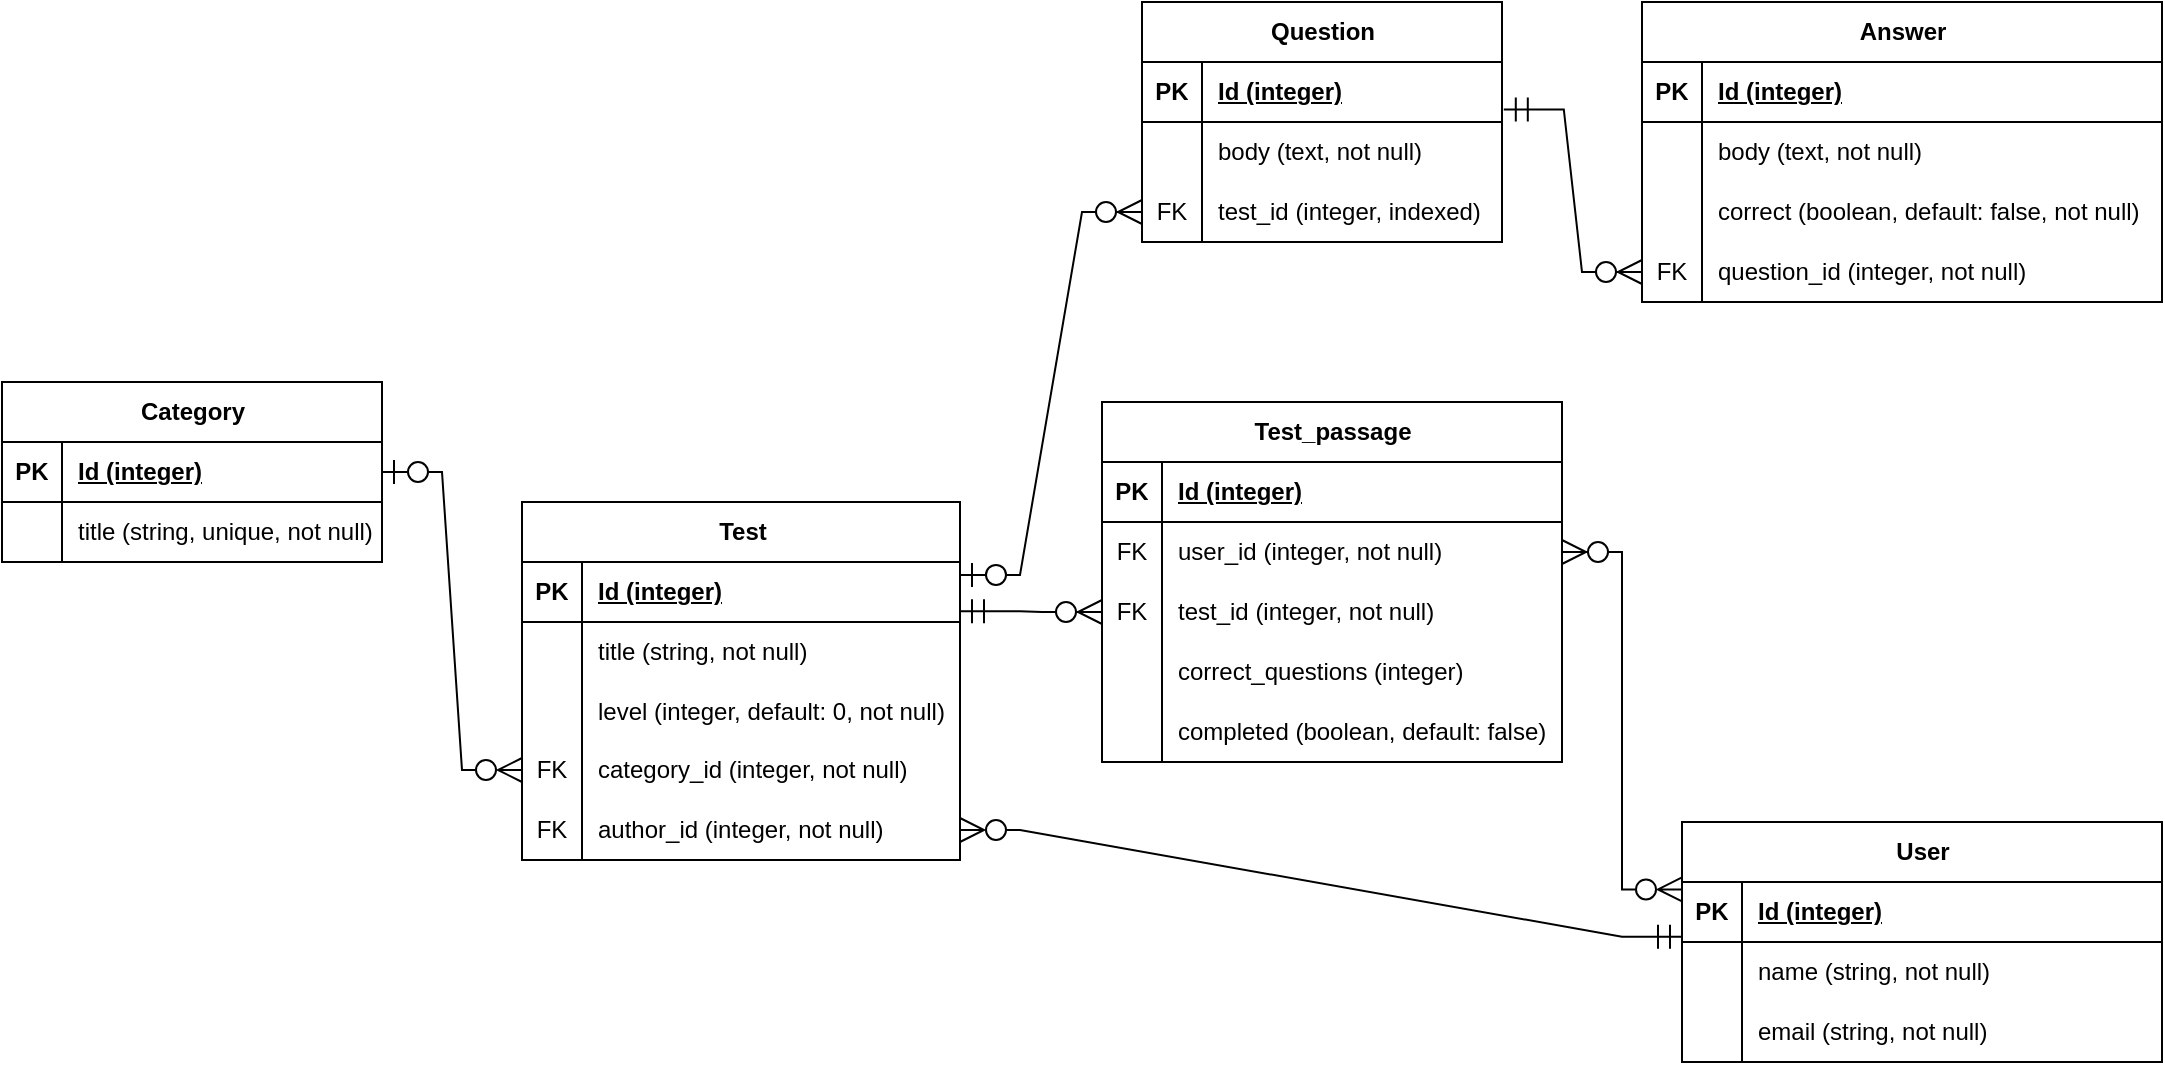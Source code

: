 <mxfile version="26.1.0">
  <diagram name="Page-1" id="e56a1550-8fbb-45ad-956c-1786394a9013">
    <mxGraphModel dx="1259" dy="696" grid="1" gridSize="10" guides="1" tooltips="1" connect="1" arrows="1" fold="1" page="1" pageScale="1" pageWidth="1100" pageHeight="850" background="none" math="0" shadow="0">
      <root>
        <mxCell id="0" />
        <mxCell id="1" parent="0" />
        <mxCell id="Br1r_Qng15Y52kOAk1Ea-1" value="Category" style="shape=table;startSize=30;container=1;collapsible=1;childLayout=tableLayout;fixedRows=1;rowLines=0;fontStyle=1;align=center;resizeLast=1;html=1;fontSize=12;" parent="1" vertex="1">
          <mxGeometry x="10" y="310" width="190" height="90" as="geometry" />
        </mxCell>
        <mxCell id="Br1r_Qng15Y52kOAk1Ea-2" value="" style="shape=tableRow;horizontal=0;startSize=0;swimlaneHead=0;swimlaneBody=0;fillColor=none;collapsible=0;dropTarget=0;points=[[0,0.5],[1,0.5]];portConstraint=eastwest;top=0;left=0;right=0;bottom=1;fontSize=12;" parent="Br1r_Qng15Y52kOAk1Ea-1" vertex="1">
          <mxGeometry y="30" width="190" height="30" as="geometry" />
        </mxCell>
        <mxCell id="Br1r_Qng15Y52kOAk1Ea-3" value="PK" style="shape=partialRectangle;connectable=0;fillColor=none;top=0;left=0;bottom=0;right=0;fontStyle=1;overflow=hidden;whiteSpace=wrap;html=1;fontSize=12;" parent="Br1r_Qng15Y52kOAk1Ea-2" vertex="1">
          <mxGeometry width="30" height="30" as="geometry">
            <mxRectangle width="30" height="30" as="alternateBounds" />
          </mxGeometry>
        </mxCell>
        <mxCell id="Br1r_Qng15Y52kOAk1Ea-4" value="Id (integer)" style="shape=partialRectangle;connectable=0;fillColor=none;top=0;left=0;bottom=0;right=0;align=left;spacingLeft=6;fontStyle=5;overflow=hidden;whiteSpace=wrap;html=1;fontSize=12;" parent="Br1r_Qng15Y52kOAk1Ea-2" vertex="1">
          <mxGeometry x="30" width="160" height="30" as="geometry">
            <mxRectangle width="160" height="30" as="alternateBounds" />
          </mxGeometry>
        </mxCell>
        <mxCell id="Br1r_Qng15Y52kOAk1Ea-5" value="" style="shape=tableRow;horizontal=0;startSize=0;swimlaneHead=0;swimlaneBody=0;fillColor=none;collapsible=0;dropTarget=0;points=[[0,0.5],[1,0.5]];portConstraint=eastwest;top=0;left=0;right=0;bottom=0;fontSize=12;" parent="Br1r_Qng15Y52kOAk1Ea-1" vertex="1">
          <mxGeometry y="60" width="190" height="30" as="geometry" />
        </mxCell>
        <mxCell id="Br1r_Qng15Y52kOAk1Ea-6" value="" style="shape=partialRectangle;connectable=0;fillColor=none;top=0;left=0;bottom=0;right=0;editable=1;overflow=hidden;whiteSpace=wrap;html=1;fontSize=12;" parent="Br1r_Qng15Y52kOAk1Ea-5" vertex="1">
          <mxGeometry width="30" height="30" as="geometry">
            <mxRectangle width="30" height="30" as="alternateBounds" />
          </mxGeometry>
        </mxCell>
        <mxCell id="Br1r_Qng15Y52kOAk1Ea-7" value="title (string, unique, not null)" style="shape=partialRectangle;connectable=0;fillColor=none;top=0;left=0;bottom=0;right=0;align=left;spacingLeft=6;overflow=hidden;whiteSpace=wrap;html=1;fontSize=12;" parent="Br1r_Qng15Y52kOAk1Ea-5" vertex="1">
          <mxGeometry x="30" width="160" height="30" as="geometry">
            <mxRectangle width="160" height="30" as="alternateBounds" />
          </mxGeometry>
        </mxCell>
        <mxCell id="Br1r_Qng15Y52kOAk1Ea-14" value="Test" style="shape=table;startSize=30;container=1;collapsible=1;childLayout=tableLayout;fixedRows=1;rowLines=0;fontStyle=1;align=center;resizeLast=1;html=1;fontSize=12;" parent="1" vertex="1">
          <mxGeometry x="270" y="370" width="219" height="179" as="geometry" />
        </mxCell>
        <mxCell id="Br1r_Qng15Y52kOAk1Ea-15" value="" style="shape=tableRow;horizontal=0;startSize=0;swimlaneHead=0;swimlaneBody=0;fillColor=none;collapsible=0;dropTarget=0;points=[[0,0.5],[1,0.5]];portConstraint=eastwest;top=0;left=0;right=0;bottom=1;fontSize=12;" parent="Br1r_Qng15Y52kOAk1Ea-14" vertex="1">
          <mxGeometry y="30" width="219" height="30" as="geometry" />
        </mxCell>
        <mxCell id="Br1r_Qng15Y52kOAk1Ea-16" value="PK" style="shape=partialRectangle;connectable=0;fillColor=none;top=0;left=0;bottom=0;right=0;fontStyle=1;overflow=hidden;whiteSpace=wrap;html=1;fontSize=12;" parent="Br1r_Qng15Y52kOAk1Ea-15" vertex="1">
          <mxGeometry width="30" height="30" as="geometry">
            <mxRectangle width="30" height="30" as="alternateBounds" />
          </mxGeometry>
        </mxCell>
        <mxCell id="Br1r_Qng15Y52kOAk1Ea-17" value="Id (integer)" style="shape=partialRectangle;connectable=0;fillColor=none;top=0;left=0;bottom=0;right=0;align=left;spacingLeft=6;fontStyle=5;overflow=hidden;whiteSpace=wrap;html=1;fontSize=12;" parent="Br1r_Qng15Y52kOAk1Ea-15" vertex="1">
          <mxGeometry x="30" width="189" height="30" as="geometry">
            <mxRectangle width="189" height="30" as="alternateBounds" />
          </mxGeometry>
        </mxCell>
        <mxCell id="Br1r_Qng15Y52kOAk1Ea-18" value="" style="shape=tableRow;horizontal=0;startSize=0;swimlaneHead=0;swimlaneBody=0;fillColor=none;collapsible=0;dropTarget=0;points=[[0,0.5],[1,0.5]];portConstraint=eastwest;top=0;left=0;right=0;bottom=0;fontSize=12;" parent="Br1r_Qng15Y52kOAk1Ea-14" vertex="1">
          <mxGeometry y="60" width="219" height="30" as="geometry" />
        </mxCell>
        <mxCell id="Br1r_Qng15Y52kOAk1Ea-19" value="" style="shape=partialRectangle;connectable=0;fillColor=none;top=0;left=0;bottom=0;right=0;editable=1;overflow=hidden;whiteSpace=wrap;html=1;fontSize=12;" parent="Br1r_Qng15Y52kOAk1Ea-18" vertex="1">
          <mxGeometry width="30" height="30" as="geometry">
            <mxRectangle width="30" height="30" as="alternateBounds" />
          </mxGeometry>
        </mxCell>
        <mxCell id="Br1r_Qng15Y52kOAk1Ea-20" value="title (string, not null)" style="shape=partialRectangle;connectable=0;fillColor=none;top=0;left=0;bottom=0;right=0;align=left;spacingLeft=6;overflow=hidden;whiteSpace=wrap;html=1;fontSize=12;" parent="Br1r_Qng15Y52kOAk1Ea-18" vertex="1">
          <mxGeometry x="30" width="189" height="30" as="geometry">
            <mxRectangle width="189" height="30" as="alternateBounds" />
          </mxGeometry>
        </mxCell>
        <mxCell id="Br1r_Qng15Y52kOAk1Ea-21" value="" style="shape=tableRow;horizontal=0;startSize=0;swimlaneHead=0;swimlaneBody=0;fillColor=none;collapsible=0;dropTarget=0;points=[[0,0.5],[1,0.5]];portConstraint=eastwest;top=0;left=0;right=0;bottom=0;fontSize=12;" parent="Br1r_Qng15Y52kOAk1Ea-14" vertex="1">
          <mxGeometry y="90" width="219" height="29" as="geometry" />
        </mxCell>
        <mxCell id="Br1r_Qng15Y52kOAk1Ea-22" value="" style="shape=partialRectangle;connectable=0;fillColor=none;top=0;left=0;bottom=0;right=0;editable=1;overflow=hidden;whiteSpace=wrap;html=1;fontSize=12;" parent="Br1r_Qng15Y52kOAk1Ea-21" vertex="1">
          <mxGeometry width="30" height="29" as="geometry">
            <mxRectangle width="30" height="29" as="alternateBounds" />
          </mxGeometry>
        </mxCell>
        <mxCell id="Br1r_Qng15Y52kOAk1Ea-23" value="level (integer, default: 0, not null)" style="shape=partialRectangle;connectable=0;fillColor=none;top=0;left=0;bottom=0;right=0;align=left;spacingLeft=6;overflow=hidden;whiteSpace=wrap;html=1;fontSize=12;" parent="Br1r_Qng15Y52kOAk1Ea-21" vertex="1">
          <mxGeometry x="30" width="189" height="29" as="geometry">
            <mxRectangle width="189" height="29" as="alternateBounds" />
          </mxGeometry>
        </mxCell>
        <mxCell id="Br1r_Qng15Y52kOAk1Ea-24" value="" style="shape=tableRow;horizontal=0;startSize=0;swimlaneHead=0;swimlaneBody=0;fillColor=none;collapsible=0;dropTarget=0;points=[[0,0.5],[1,0.5]];portConstraint=eastwest;top=0;left=0;right=0;bottom=0;fontSize=12;" parent="Br1r_Qng15Y52kOAk1Ea-14" vertex="1">
          <mxGeometry y="119" width="219" height="30" as="geometry" />
        </mxCell>
        <mxCell id="Br1r_Qng15Y52kOAk1Ea-25" value="FK" style="shape=partialRectangle;connectable=0;fillColor=none;top=0;left=0;bottom=0;right=0;editable=1;overflow=hidden;whiteSpace=wrap;html=1;fontSize=12;" parent="Br1r_Qng15Y52kOAk1Ea-24" vertex="1">
          <mxGeometry width="30" height="30" as="geometry">
            <mxRectangle width="30" height="30" as="alternateBounds" />
          </mxGeometry>
        </mxCell>
        <mxCell id="Br1r_Qng15Y52kOAk1Ea-26" value="category_id (integer, not null)" style="shape=partialRectangle;connectable=0;fillColor=none;top=0;left=0;bottom=0;right=0;align=left;spacingLeft=6;overflow=hidden;whiteSpace=wrap;html=1;fontSize=12;" parent="Br1r_Qng15Y52kOAk1Ea-24" vertex="1">
          <mxGeometry x="30" width="189" height="30" as="geometry">
            <mxRectangle width="189" height="30" as="alternateBounds" />
          </mxGeometry>
        </mxCell>
        <mxCell id="4E7Y_DdD3SAil00JkKj9-86" style="shape=tableRow;horizontal=0;startSize=0;swimlaneHead=0;swimlaneBody=0;fillColor=none;collapsible=0;dropTarget=0;points=[[0,0.5],[1,0.5]];portConstraint=eastwest;top=0;left=0;right=0;bottom=0;fontSize=12;" vertex="1" parent="Br1r_Qng15Y52kOAk1Ea-14">
          <mxGeometry y="149" width="219" height="30" as="geometry" />
        </mxCell>
        <mxCell id="4E7Y_DdD3SAil00JkKj9-87" value="FK" style="shape=partialRectangle;connectable=0;fillColor=none;top=0;left=0;bottom=0;right=0;editable=1;overflow=hidden;whiteSpace=wrap;html=1;fontSize=12;" vertex="1" parent="4E7Y_DdD3SAil00JkKj9-86">
          <mxGeometry width="30" height="30" as="geometry">
            <mxRectangle width="30" height="30" as="alternateBounds" />
          </mxGeometry>
        </mxCell>
        <mxCell id="4E7Y_DdD3SAil00JkKj9-88" value="author_id (integer, not null)" style="shape=partialRectangle;connectable=0;fillColor=none;top=0;left=0;bottom=0;right=0;align=left;spacingLeft=6;overflow=hidden;whiteSpace=wrap;html=1;fontSize=12;" vertex="1" parent="4E7Y_DdD3SAil00JkKj9-86">
          <mxGeometry x="30" width="189" height="30" as="geometry">
            <mxRectangle width="189" height="30" as="alternateBounds" />
          </mxGeometry>
        </mxCell>
        <mxCell id="Br1r_Qng15Y52kOAk1Ea-27" value="" style="edgeStyle=entityRelationEdgeStyle;fontSize=12;html=1;endArrow=ERzeroToMany;startArrow=ERzeroToOne;rounded=0;entryX=0;entryY=0.5;entryDx=0;entryDy=0;exitX=1;exitY=0.5;exitDx=0;exitDy=0;startFill=0;endFill=0;startSize=10;endSize=10;" parent="1" source="Br1r_Qng15Y52kOAk1Ea-2" target="Br1r_Qng15Y52kOAk1Ea-24" edge="1">
          <mxGeometry width="100" height="100" relative="1" as="geometry">
            <mxPoint x="240" y="359" as="sourcePoint" />
            <mxPoint x="380" y="331" as="targetPoint" />
          </mxGeometry>
        </mxCell>
        <mxCell id="Br1r_Qng15Y52kOAk1Ea-28" value="Question" style="shape=table;startSize=30;container=1;collapsible=1;childLayout=tableLayout;fixedRows=1;rowLines=0;fontStyle=1;align=center;resizeLast=1;html=1;fontSize=12;" parent="1" vertex="1">
          <mxGeometry x="580" y="120" width="180" height="120" as="geometry" />
        </mxCell>
        <mxCell id="Br1r_Qng15Y52kOAk1Ea-29" value="" style="shape=tableRow;horizontal=0;startSize=0;swimlaneHead=0;swimlaneBody=0;fillColor=none;collapsible=0;dropTarget=0;points=[[0,0.5],[1,0.5]];portConstraint=eastwest;top=0;left=0;right=0;bottom=1;fontSize=12;" parent="Br1r_Qng15Y52kOAk1Ea-28" vertex="1">
          <mxGeometry y="30" width="180" height="30" as="geometry" />
        </mxCell>
        <mxCell id="Br1r_Qng15Y52kOAk1Ea-30" value="PK" style="shape=partialRectangle;connectable=0;fillColor=none;top=0;left=0;bottom=0;right=0;fontStyle=1;overflow=hidden;whiteSpace=wrap;html=1;fontSize=12;" parent="Br1r_Qng15Y52kOAk1Ea-29" vertex="1">
          <mxGeometry width="30" height="30" as="geometry">
            <mxRectangle width="30" height="30" as="alternateBounds" />
          </mxGeometry>
        </mxCell>
        <mxCell id="Br1r_Qng15Y52kOAk1Ea-31" value="Id (integer)" style="shape=partialRectangle;connectable=0;fillColor=none;top=0;left=0;bottom=0;right=0;align=left;spacingLeft=6;fontStyle=5;overflow=hidden;whiteSpace=wrap;html=1;fontSize=12;" parent="Br1r_Qng15Y52kOAk1Ea-29" vertex="1">
          <mxGeometry x="30" width="150" height="30" as="geometry">
            <mxRectangle width="150" height="30" as="alternateBounds" />
          </mxGeometry>
        </mxCell>
        <mxCell id="Br1r_Qng15Y52kOAk1Ea-32" value="" style="shape=tableRow;horizontal=0;startSize=0;swimlaneHead=0;swimlaneBody=0;fillColor=none;collapsible=0;dropTarget=0;points=[[0,0.5],[1,0.5]];portConstraint=eastwest;top=0;left=0;right=0;bottom=0;fontSize=12;" parent="Br1r_Qng15Y52kOAk1Ea-28" vertex="1">
          <mxGeometry y="60" width="180" height="30" as="geometry" />
        </mxCell>
        <mxCell id="Br1r_Qng15Y52kOAk1Ea-33" value="" style="shape=partialRectangle;connectable=0;fillColor=none;top=0;left=0;bottom=0;right=0;editable=1;overflow=hidden;whiteSpace=wrap;html=1;fontSize=12;" parent="Br1r_Qng15Y52kOAk1Ea-32" vertex="1">
          <mxGeometry width="30" height="30" as="geometry">
            <mxRectangle width="30" height="30" as="alternateBounds" />
          </mxGeometry>
        </mxCell>
        <mxCell id="Br1r_Qng15Y52kOAk1Ea-34" value="body (text, not null)" style="shape=partialRectangle;connectable=0;fillColor=none;top=0;left=0;bottom=0;right=0;align=left;spacingLeft=6;overflow=hidden;whiteSpace=wrap;html=1;fontSize=12;" parent="Br1r_Qng15Y52kOAk1Ea-32" vertex="1">
          <mxGeometry x="30" width="150" height="30" as="geometry">
            <mxRectangle width="150" height="30" as="alternateBounds" />
          </mxGeometry>
        </mxCell>
        <mxCell id="Br1r_Qng15Y52kOAk1Ea-35" value="" style="shape=tableRow;horizontal=0;startSize=0;swimlaneHead=0;swimlaneBody=0;fillColor=none;collapsible=0;dropTarget=0;points=[[0,0.5],[1,0.5]];portConstraint=eastwest;top=0;left=0;right=0;bottom=0;fontSize=12;" parent="Br1r_Qng15Y52kOAk1Ea-28" vertex="1">
          <mxGeometry y="90" width="180" height="30" as="geometry" />
        </mxCell>
        <mxCell id="Br1r_Qng15Y52kOAk1Ea-36" value="FK" style="shape=partialRectangle;connectable=0;fillColor=none;top=0;left=0;bottom=0;right=0;editable=1;overflow=hidden;whiteSpace=wrap;html=1;fontSize=12;" parent="Br1r_Qng15Y52kOAk1Ea-35" vertex="1">
          <mxGeometry width="30" height="30" as="geometry">
            <mxRectangle width="30" height="30" as="alternateBounds" />
          </mxGeometry>
        </mxCell>
        <mxCell id="Br1r_Qng15Y52kOAk1Ea-37" value="test_id (integer, indexed)" style="shape=partialRectangle;connectable=0;fillColor=none;top=0;left=0;bottom=0;right=0;align=left;spacingLeft=6;overflow=hidden;whiteSpace=wrap;html=1;fontSize=12;" parent="Br1r_Qng15Y52kOAk1Ea-35" vertex="1">
          <mxGeometry x="30" width="150" height="30" as="geometry">
            <mxRectangle width="150" height="30" as="alternateBounds" />
          </mxGeometry>
        </mxCell>
        <mxCell id="Br1r_Qng15Y52kOAk1Ea-55" value="User" style="shape=table;startSize=30;container=1;collapsible=1;childLayout=tableLayout;fixedRows=1;rowLines=0;fontStyle=1;align=center;resizeLast=1;html=1;fontSize=12;" parent="1" vertex="1">
          <mxGeometry x="850" y="530" width="240" height="120" as="geometry" />
        </mxCell>
        <mxCell id="Br1r_Qng15Y52kOAk1Ea-56" value="" style="shape=tableRow;horizontal=0;startSize=0;swimlaneHead=0;swimlaneBody=0;fillColor=none;collapsible=0;dropTarget=0;points=[[0,0.5],[1,0.5]];portConstraint=eastwest;top=0;left=0;right=0;bottom=1;fontSize=12;" parent="Br1r_Qng15Y52kOAk1Ea-55" vertex="1">
          <mxGeometry y="30" width="240" height="30" as="geometry" />
        </mxCell>
        <mxCell id="Br1r_Qng15Y52kOAk1Ea-57" value="PK" style="shape=partialRectangle;connectable=0;fillColor=none;top=0;left=0;bottom=0;right=0;fontStyle=1;overflow=hidden;whiteSpace=wrap;html=1;fontSize=12;" parent="Br1r_Qng15Y52kOAk1Ea-56" vertex="1">
          <mxGeometry width="30" height="30" as="geometry">
            <mxRectangle width="30" height="30" as="alternateBounds" />
          </mxGeometry>
        </mxCell>
        <mxCell id="Br1r_Qng15Y52kOAk1Ea-58" value="Id (integer)" style="shape=partialRectangle;connectable=0;fillColor=none;top=0;left=0;bottom=0;right=0;align=left;spacingLeft=6;fontStyle=5;overflow=hidden;whiteSpace=wrap;html=1;fontSize=12;" parent="Br1r_Qng15Y52kOAk1Ea-56" vertex="1">
          <mxGeometry x="30" width="210" height="30" as="geometry">
            <mxRectangle width="210" height="30" as="alternateBounds" />
          </mxGeometry>
        </mxCell>
        <mxCell id="Br1r_Qng15Y52kOAk1Ea-59" value="" style="shape=tableRow;horizontal=0;startSize=0;swimlaneHead=0;swimlaneBody=0;fillColor=none;collapsible=0;dropTarget=0;points=[[0,0.5],[1,0.5]];portConstraint=eastwest;top=0;left=0;right=0;bottom=0;fontSize=12;" parent="Br1r_Qng15Y52kOAk1Ea-55" vertex="1">
          <mxGeometry y="60" width="240" height="30" as="geometry" />
        </mxCell>
        <mxCell id="Br1r_Qng15Y52kOAk1Ea-60" value="" style="shape=partialRectangle;connectable=0;fillColor=none;top=0;left=0;bottom=0;right=0;editable=1;overflow=hidden;whiteSpace=wrap;html=1;fontSize=12;" parent="Br1r_Qng15Y52kOAk1Ea-59" vertex="1">
          <mxGeometry width="30" height="30" as="geometry">
            <mxRectangle width="30" height="30" as="alternateBounds" />
          </mxGeometry>
        </mxCell>
        <mxCell id="Br1r_Qng15Y52kOAk1Ea-61" value="name (string, not null)" style="shape=partialRectangle;connectable=0;fillColor=none;top=0;left=0;bottom=0;right=0;align=left;spacingLeft=6;overflow=hidden;whiteSpace=wrap;html=1;fontSize=12;" parent="Br1r_Qng15Y52kOAk1Ea-59" vertex="1">
          <mxGeometry x="30" width="210" height="30" as="geometry">
            <mxRectangle width="210" height="30" as="alternateBounds" />
          </mxGeometry>
        </mxCell>
        <mxCell id="Br1r_Qng15Y52kOAk1Ea-62" value="" style="shape=tableRow;horizontal=0;startSize=0;swimlaneHead=0;swimlaneBody=0;fillColor=none;collapsible=0;dropTarget=0;points=[[0,0.5],[1,0.5]];portConstraint=eastwest;top=0;left=0;right=0;bottom=0;fontSize=12;" parent="Br1r_Qng15Y52kOAk1Ea-55" vertex="1">
          <mxGeometry y="90" width="240" height="30" as="geometry" />
        </mxCell>
        <mxCell id="Br1r_Qng15Y52kOAk1Ea-63" value="" style="shape=partialRectangle;connectable=0;fillColor=none;top=0;left=0;bottom=0;right=0;editable=1;overflow=hidden;whiteSpace=wrap;html=1;fontSize=12;" parent="Br1r_Qng15Y52kOAk1Ea-62" vertex="1">
          <mxGeometry width="30" height="30" as="geometry">
            <mxRectangle width="30" height="30" as="alternateBounds" />
          </mxGeometry>
        </mxCell>
        <mxCell id="Br1r_Qng15Y52kOAk1Ea-64" value="email (string, not null)" style="shape=partialRectangle;connectable=0;fillColor=none;top=0;left=0;bottom=0;right=0;align=left;spacingLeft=6;overflow=hidden;whiteSpace=wrap;html=1;fontSize=12;" parent="Br1r_Qng15Y52kOAk1Ea-62" vertex="1">
          <mxGeometry x="30" width="210" height="30" as="geometry">
            <mxRectangle width="210" height="30" as="alternateBounds" />
          </mxGeometry>
        </mxCell>
        <mxCell id="4E7Y_DdD3SAil00JkKj9-14" value="Test_passage" style="shape=table;startSize=30;container=1;collapsible=1;childLayout=tableLayout;fixedRows=1;rowLines=0;fontStyle=1;align=center;resizeLast=1;html=1;fontSize=12;" vertex="1" parent="1">
          <mxGeometry x="560" y="320" width="230" height="180" as="geometry" />
        </mxCell>
        <mxCell id="4E7Y_DdD3SAil00JkKj9-15" value="" style="shape=tableRow;horizontal=0;startSize=0;swimlaneHead=0;swimlaneBody=0;fillColor=none;collapsible=0;dropTarget=0;points=[[0,0.5],[1,0.5]];portConstraint=eastwest;top=0;left=0;right=0;bottom=1;fontSize=12;" vertex="1" parent="4E7Y_DdD3SAil00JkKj9-14">
          <mxGeometry y="30" width="230" height="30" as="geometry" />
        </mxCell>
        <mxCell id="4E7Y_DdD3SAil00JkKj9-16" value="PK" style="shape=partialRectangle;connectable=0;fillColor=none;top=0;left=0;bottom=0;right=0;fontStyle=1;overflow=hidden;whiteSpace=wrap;html=1;fontSize=12;" vertex="1" parent="4E7Y_DdD3SAil00JkKj9-15">
          <mxGeometry width="30" height="30" as="geometry">
            <mxRectangle width="30" height="30" as="alternateBounds" />
          </mxGeometry>
        </mxCell>
        <mxCell id="4E7Y_DdD3SAil00JkKj9-17" value="Id (integer)" style="shape=partialRectangle;connectable=0;fillColor=none;top=0;left=0;bottom=0;right=0;align=left;spacingLeft=6;fontStyle=5;overflow=hidden;whiteSpace=wrap;html=1;fontSize=12;" vertex="1" parent="4E7Y_DdD3SAil00JkKj9-15">
          <mxGeometry x="30" width="200" height="30" as="geometry">
            <mxRectangle width="200" height="30" as="alternateBounds" />
          </mxGeometry>
        </mxCell>
        <mxCell id="4E7Y_DdD3SAil00JkKj9-18" value="" style="shape=tableRow;horizontal=0;startSize=0;swimlaneHead=0;swimlaneBody=0;fillColor=none;collapsible=0;dropTarget=0;points=[[0,0.5],[1,0.5]];portConstraint=eastwest;top=0;left=0;right=0;bottom=0;fontSize=12;" vertex="1" parent="4E7Y_DdD3SAil00JkKj9-14">
          <mxGeometry y="60" width="230" height="30" as="geometry" />
        </mxCell>
        <mxCell id="4E7Y_DdD3SAil00JkKj9-19" value="FK" style="shape=partialRectangle;connectable=0;fillColor=none;top=0;left=0;bottom=0;right=0;editable=1;overflow=hidden;whiteSpace=wrap;html=1;fontSize=12;" vertex="1" parent="4E7Y_DdD3SAil00JkKj9-18">
          <mxGeometry width="30" height="30" as="geometry">
            <mxRectangle width="30" height="30" as="alternateBounds" />
          </mxGeometry>
        </mxCell>
        <mxCell id="4E7Y_DdD3SAil00JkKj9-20" value="user_id (integer, not null)" style="shape=partialRectangle;connectable=0;fillColor=none;top=0;left=0;bottom=0;right=0;align=left;spacingLeft=6;overflow=hidden;whiteSpace=wrap;html=1;fontSize=12;" vertex="1" parent="4E7Y_DdD3SAil00JkKj9-18">
          <mxGeometry x="30" width="200" height="30" as="geometry">
            <mxRectangle width="200" height="30" as="alternateBounds" />
          </mxGeometry>
        </mxCell>
        <mxCell id="4E7Y_DdD3SAil00JkKj9-21" value="" style="shape=tableRow;horizontal=0;startSize=0;swimlaneHead=0;swimlaneBody=0;fillColor=none;collapsible=0;dropTarget=0;points=[[0,0.5],[1,0.5]];portConstraint=eastwest;top=0;left=0;right=0;bottom=0;fontSize=12;" vertex="1" parent="4E7Y_DdD3SAil00JkKj9-14">
          <mxGeometry y="90" width="230" height="30" as="geometry" />
        </mxCell>
        <mxCell id="4E7Y_DdD3SAil00JkKj9-22" value="FK" style="shape=partialRectangle;connectable=0;fillColor=none;top=0;left=0;bottom=0;right=0;editable=1;overflow=hidden;whiteSpace=wrap;html=1;fontSize=12;" vertex="1" parent="4E7Y_DdD3SAil00JkKj9-21">
          <mxGeometry width="30" height="30" as="geometry">
            <mxRectangle width="30" height="30" as="alternateBounds" />
          </mxGeometry>
        </mxCell>
        <mxCell id="4E7Y_DdD3SAil00JkKj9-23" value="test_id (integer, not null)" style="shape=partialRectangle;connectable=0;fillColor=none;top=0;left=0;bottom=0;right=0;align=left;spacingLeft=6;overflow=hidden;whiteSpace=wrap;html=1;fontSize=12;" vertex="1" parent="4E7Y_DdD3SAil00JkKj9-21">
          <mxGeometry x="30" width="200" height="30" as="geometry">
            <mxRectangle width="200" height="30" as="alternateBounds" />
          </mxGeometry>
        </mxCell>
        <mxCell id="4E7Y_DdD3SAil00JkKj9-24" value="" style="shape=tableRow;horizontal=0;startSize=0;swimlaneHead=0;swimlaneBody=0;fillColor=none;collapsible=0;dropTarget=0;points=[[0,0.5],[1,0.5]];portConstraint=eastwest;top=0;left=0;right=0;bottom=0;fontSize=12;" vertex="1" parent="4E7Y_DdD3SAil00JkKj9-14">
          <mxGeometry y="120" width="230" height="30" as="geometry" />
        </mxCell>
        <mxCell id="4E7Y_DdD3SAil00JkKj9-25" value="" style="shape=partialRectangle;connectable=0;fillColor=none;top=0;left=0;bottom=0;right=0;editable=1;overflow=hidden;whiteSpace=wrap;html=1;fontSize=12;" vertex="1" parent="4E7Y_DdD3SAil00JkKj9-24">
          <mxGeometry width="30" height="30" as="geometry">
            <mxRectangle width="30" height="30" as="alternateBounds" />
          </mxGeometry>
        </mxCell>
        <mxCell id="4E7Y_DdD3SAil00JkKj9-26" value="correct_questions (integer)" style="shape=partialRectangle;connectable=0;fillColor=none;top=0;left=0;bottom=0;right=0;align=left;spacingLeft=6;overflow=hidden;whiteSpace=wrap;html=1;fontSize=12;" vertex="1" parent="4E7Y_DdD3SAil00JkKj9-24">
          <mxGeometry x="30" width="200" height="30" as="geometry">
            <mxRectangle width="200" height="30" as="alternateBounds" />
          </mxGeometry>
        </mxCell>
        <mxCell id="4E7Y_DdD3SAil00JkKj9-95" style="shape=tableRow;horizontal=0;startSize=0;swimlaneHead=0;swimlaneBody=0;fillColor=none;collapsible=0;dropTarget=0;points=[[0,0.5],[1,0.5]];portConstraint=eastwest;top=0;left=0;right=0;bottom=0;fontSize=12;" vertex="1" parent="4E7Y_DdD3SAil00JkKj9-14">
          <mxGeometry y="150" width="230" height="30" as="geometry" />
        </mxCell>
        <mxCell id="4E7Y_DdD3SAil00JkKj9-96" style="shape=partialRectangle;connectable=0;fillColor=none;top=0;left=0;bottom=0;right=0;editable=1;overflow=hidden;whiteSpace=wrap;html=1;fontSize=12;" vertex="1" parent="4E7Y_DdD3SAil00JkKj9-95">
          <mxGeometry width="30" height="30" as="geometry">
            <mxRectangle width="30" height="30" as="alternateBounds" />
          </mxGeometry>
        </mxCell>
        <mxCell id="4E7Y_DdD3SAil00JkKj9-97" value="completed (boolean, default: false)" style="shape=partialRectangle;connectable=0;fillColor=none;top=0;left=0;bottom=0;right=0;align=left;spacingLeft=6;overflow=hidden;whiteSpace=wrap;html=1;fontSize=12;" vertex="1" parent="4E7Y_DdD3SAil00JkKj9-95">
          <mxGeometry x="30" width="200" height="30" as="geometry">
            <mxRectangle width="200" height="30" as="alternateBounds" />
          </mxGeometry>
        </mxCell>
        <mxCell id="4E7Y_DdD3SAil00JkKj9-41" value="Answer" style="shape=table;startSize=30;container=1;collapsible=1;childLayout=tableLayout;fixedRows=1;rowLines=0;fontStyle=1;align=center;resizeLast=1;html=1;fontSize=12;" vertex="1" parent="1">
          <mxGeometry x="830" y="120" width="260" height="150" as="geometry" />
        </mxCell>
        <mxCell id="4E7Y_DdD3SAil00JkKj9-42" value="" style="shape=tableRow;horizontal=0;startSize=0;swimlaneHead=0;swimlaneBody=0;fillColor=none;collapsible=0;dropTarget=0;points=[[0,0.5],[1,0.5]];portConstraint=eastwest;top=0;left=0;right=0;bottom=1;fontSize=12;" vertex="1" parent="4E7Y_DdD3SAil00JkKj9-41">
          <mxGeometry y="30" width="260" height="30" as="geometry" />
        </mxCell>
        <mxCell id="4E7Y_DdD3SAil00JkKj9-43" value="PK" style="shape=partialRectangle;connectable=0;fillColor=none;top=0;left=0;bottom=0;right=0;fontStyle=1;overflow=hidden;whiteSpace=wrap;html=1;fontSize=12;" vertex="1" parent="4E7Y_DdD3SAil00JkKj9-42">
          <mxGeometry width="30" height="30" as="geometry">
            <mxRectangle width="30" height="30" as="alternateBounds" />
          </mxGeometry>
        </mxCell>
        <mxCell id="4E7Y_DdD3SAil00JkKj9-44" value="Id (integer)" style="shape=partialRectangle;connectable=0;fillColor=none;top=0;left=0;bottom=0;right=0;align=left;spacingLeft=6;fontStyle=5;overflow=hidden;whiteSpace=wrap;html=1;fontSize=12;" vertex="1" parent="4E7Y_DdD3SAil00JkKj9-42">
          <mxGeometry x="30" width="230" height="30" as="geometry">
            <mxRectangle width="230" height="30" as="alternateBounds" />
          </mxGeometry>
        </mxCell>
        <mxCell id="4E7Y_DdD3SAil00JkKj9-45" value="" style="shape=tableRow;horizontal=0;startSize=0;swimlaneHead=0;swimlaneBody=0;fillColor=none;collapsible=0;dropTarget=0;points=[[0,0.5],[1,0.5]];portConstraint=eastwest;top=0;left=0;right=0;bottom=0;fontSize=12;" vertex="1" parent="4E7Y_DdD3SAil00JkKj9-41">
          <mxGeometry y="60" width="260" height="30" as="geometry" />
        </mxCell>
        <mxCell id="4E7Y_DdD3SAil00JkKj9-46" value="" style="shape=partialRectangle;connectable=0;fillColor=none;top=0;left=0;bottom=0;right=0;editable=1;overflow=hidden;whiteSpace=wrap;html=1;fontSize=12;" vertex="1" parent="4E7Y_DdD3SAil00JkKj9-45">
          <mxGeometry width="30" height="30" as="geometry">
            <mxRectangle width="30" height="30" as="alternateBounds" />
          </mxGeometry>
        </mxCell>
        <mxCell id="4E7Y_DdD3SAil00JkKj9-47" value="body (text, not null)" style="shape=partialRectangle;connectable=0;fillColor=none;top=0;left=0;bottom=0;right=0;align=left;spacingLeft=6;overflow=hidden;whiteSpace=wrap;html=1;fontSize=12;" vertex="1" parent="4E7Y_DdD3SAil00JkKj9-45">
          <mxGeometry x="30" width="230" height="30" as="geometry">
            <mxRectangle width="230" height="30" as="alternateBounds" />
          </mxGeometry>
        </mxCell>
        <mxCell id="4E7Y_DdD3SAil00JkKj9-48" value="" style="shape=tableRow;horizontal=0;startSize=0;swimlaneHead=0;swimlaneBody=0;fillColor=none;collapsible=0;dropTarget=0;points=[[0,0.5],[1,0.5]];portConstraint=eastwest;top=0;left=0;right=0;bottom=0;fontSize=12;" vertex="1" parent="4E7Y_DdD3SAil00JkKj9-41">
          <mxGeometry y="90" width="260" height="30" as="geometry" />
        </mxCell>
        <mxCell id="4E7Y_DdD3SAil00JkKj9-49" value="" style="shape=partialRectangle;connectable=0;fillColor=none;top=0;left=0;bottom=0;right=0;editable=1;overflow=hidden;whiteSpace=wrap;html=1;fontSize=12;" vertex="1" parent="4E7Y_DdD3SAil00JkKj9-48">
          <mxGeometry width="30" height="30" as="geometry">
            <mxRectangle width="30" height="30" as="alternateBounds" />
          </mxGeometry>
        </mxCell>
        <mxCell id="4E7Y_DdD3SAil00JkKj9-50" value="correct (boolean, default: false, not null)" style="shape=partialRectangle;connectable=0;fillColor=none;top=0;left=0;bottom=0;right=0;align=left;spacingLeft=6;overflow=hidden;whiteSpace=wrap;html=1;fontSize=12;" vertex="1" parent="4E7Y_DdD3SAil00JkKj9-48">
          <mxGeometry x="30" width="230" height="30" as="geometry">
            <mxRectangle width="230" height="30" as="alternateBounds" />
          </mxGeometry>
        </mxCell>
        <mxCell id="4E7Y_DdD3SAil00JkKj9-51" value="" style="shape=tableRow;horizontal=0;startSize=0;swimlaneHead=0;swimlaneBody=0;fillColor=none;collapsible=0;dropTarget=0;points=[[0,0.5],[1,0.5]];portConstraint=eastwest;top=0;left=0;right=0;bottom=0;fontSize=12;" vertex="1" parent="4E7Y_DdD3SAil00JkKj9-41">
          <mxGeometry y="120" width="260" height="30" as="geometry" />
        </mxCell>
        <mxCell id="4E7Y_DdD3SAil00JkKj9-52" value="FK" style="shape=partialRectangle;connectable=0;fillColor=none;top=0;left=0;bottom=0;right=0;editable=1;overflow=hidden;whiteSpace=wrap;html=1;fontSize=12;" vertex="1" parent="4E7Y_DdD3SAil00JkKj9-51">
          <mxGeometry width="30" height="30" as="geometry">
            <mxRectangle width="30" height="30" as="alternateBounds" />
          </mxGeometry>
        </mxCell>
        <mxCell id="4E7Y_DdD3SAil00JkKj9-53" value="question_id (integer, not null)" style="shape=partialRectangle;connectable=0;fillColor=none;top=0;left=0;bottom=0;right=0;align=left;spacingLeft=6;overflow=hidden;whiteSpace=wrap;html=1;fontSize=12;" vertex="1" parent="4E7Y_DdD3SAil00JkKj9-51">
          <mxGeometry x="30" width="230" height="30" as="geometry">
            <mxRectangle width="230" height="30" as="alternateBounds" />
          </mxGeometry>
        </mxCell>
        <mxCell id="4E7Y_DdD3SAil00JkKj9-104" value="" style="edgeStyle=entityRelationEdgeStyle;fontSize=12;html=1;endArrow=ERzeroToMany;startArrow=ERzeroToOne;rounded=0;entryX=0;entryY=0.5;entryDx=0;entryDy=0;endSize=10;startSize=10;exitX=1;exitY=0.215;exitDx=0;exitDy=0;exitPerimeter=0;" edge="1" parent="1" source="Br1r_Qng15Y52kOAk1Ea-15" target="Br1r_Qng15Y52kOAk1Ea-35">
          <mxGeometry width="100" height="100" relative="1" as="geometry">
            <mxPoint x="500" y="346" as="sourcePoint" />
            <mxPoint x="650" y="320" as="targetPoint" />
          </mxGeometry>
        </mxCell>
        <mxCell id="4E7Y_DdD3SAil00JkKj9-105" value="" style="edgeStyle=entityRelationEdgeStyle;fontSize=12;html=1;endArrow=ERzeroToMany;startArrow=ERmandOne;rounded=0;endSize=10;startSize=10;entryX=0;entryY=0.5;entryDx=0;entryDy=0;exitX=1.005;exitY=0.791;exitDx=0;exitDy=0;exitPerimeter=0;startFill=0;" edge="1" parent="1" source="Br1r_Qng15Y52kOAk1Ea-29" target="4E7Y_DdD3SAil00JkKj9-51">
          <mxGeometry width="100" height="100" relative="1" as="geometry">
            <mxPoint x="730" y="300" as="sourcePoint" />
            <mxPoint x="800" y="340" as="targetPoint" />
          </mxGeometry>
        </mxCell>
        <mxCell id="4E7Y_DdD3SAil00JkKj9-113" value="" style="edgeStyle=entityRelationEdgeStyle;fontSize=12;html=1;endArrow=ERzeroToMany;startArrow=ERzeroToMany;rounded=0;exitX=1;exitY=0.5;exitDx=0;exitDy=0;entryX=0;entryY=0.124;entryDx=0;entryDy=0;endFill=0;endSize=10;startSize=10;entryPerimeter=0;" edge="1" parent="1" source="4E7Y_DdD3SAil00JkKj9-18" target="Br1r_Qng15Y52kOAk1Ea-56">
          <mxGeometry width="100" height="100" relative="1" as="geometry">
            <mxPoint x="550" y="279" as="sourcePoint" />
            <mxPoint x="650" y="179" as="targetPoint" />
          </mxGeometry>
        </mxCell>
        <mxCell id="4E7Y_DdD3SAil00JkKj9-115" value="" style="edgeStyle=entityRelationEdgeStyle;fontSize=12;html=1;endArrow=ERzeroToMany;startArrow=ERmandOne;rounded=0;entryX=0;entryY=0.5;entryDx=0;entryDy=0;endSize=10;startSize=10;exitX=1;exitY=0.821;exitDx=0;exitDy=0;exitPerimeter=0;startFill=0;" edge="1" parent="1" source="Br1r_Qng15Y52kOAk1Ea-15" target="4E7Y_DdD3SAil00JkKj9-21">
          <mxGeometry width="100" height="100" relative="1" as="geometry">
            <mxPoint x="550" y="471" as="sourcePoint" />
            <mxPoint x="630" y="350" as="targetPoint" />
          </mxGeometry>
        </mxCell>
        <mxCell id="4E7Y_DdD3SAil00JkKj9-118" value="" style="edgeStyle=entityRelationEdgeStyle;fontSize=12;html=1;endArrow=ERmandOne;startArrow=ERzeroToMany;rounded=0;exitX=1;exitY=0.5;exitDx=0;exitDy=0;entryX=0;entryY=-0.088;entryDx=0;entryDy=0;entryPerimeter=0;startFill=0;endFill=0;endSize=10;startSize=10;" edge="1" parent="1" source="4E7Y_DdD3SAil00JkKj9-86" target="Br1r_Qng15Y52kOAk1Ea-59">
          <mxGeometry width="100" height="100" relative="1" as="geometry">
            <mxPoint x="560" y="480" as="sourcePoint" />
            <mxPoint x="660" y="380" as="targetPoint" />
          </mxGeometry>
        </mxCell>
      </root>
    </mxGraphModel>
  </diagram>
</mxfile>
